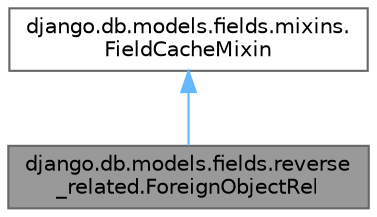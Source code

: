digraph "django.db.models.fields.reverse_related.ForeignObjectRel"
{
 // LATEX_PDF_SIZE
  bgcolor="transparent";
  edge [fontname=Helvetica,fontsize=10,labelfontname=Helvetica,labelfontsize=10];
  node [fontname=Helvetica,fontsize=10,shape=box,height=0.2,width=0.4];
  Node1 [id="Node000001",label="django.db.models.fields.reverse\l_related.ForeignObjectRel",height=0.2,width=0.4,color="gray40", fillcolor="grey60", style="filled", fontcolor="black",tooltip=" "];
  Node2 -> Node1 [id="edge1_Node000001_Node000002",dir="back",color="steelblue1",style="solid",tooltip=" "];
  Node2 [id="Node000002",label="django.db.models.fields.mixins.\lFieldCacheMixin",height=0.2,width=0.4,color="gray40", fillcolor="white", style="filled",URL="$classdjango_1_1db_1_1models_1_1fields_1_1mixins_1_1_field_cache_mixin.html",tooltip=" "];
}
